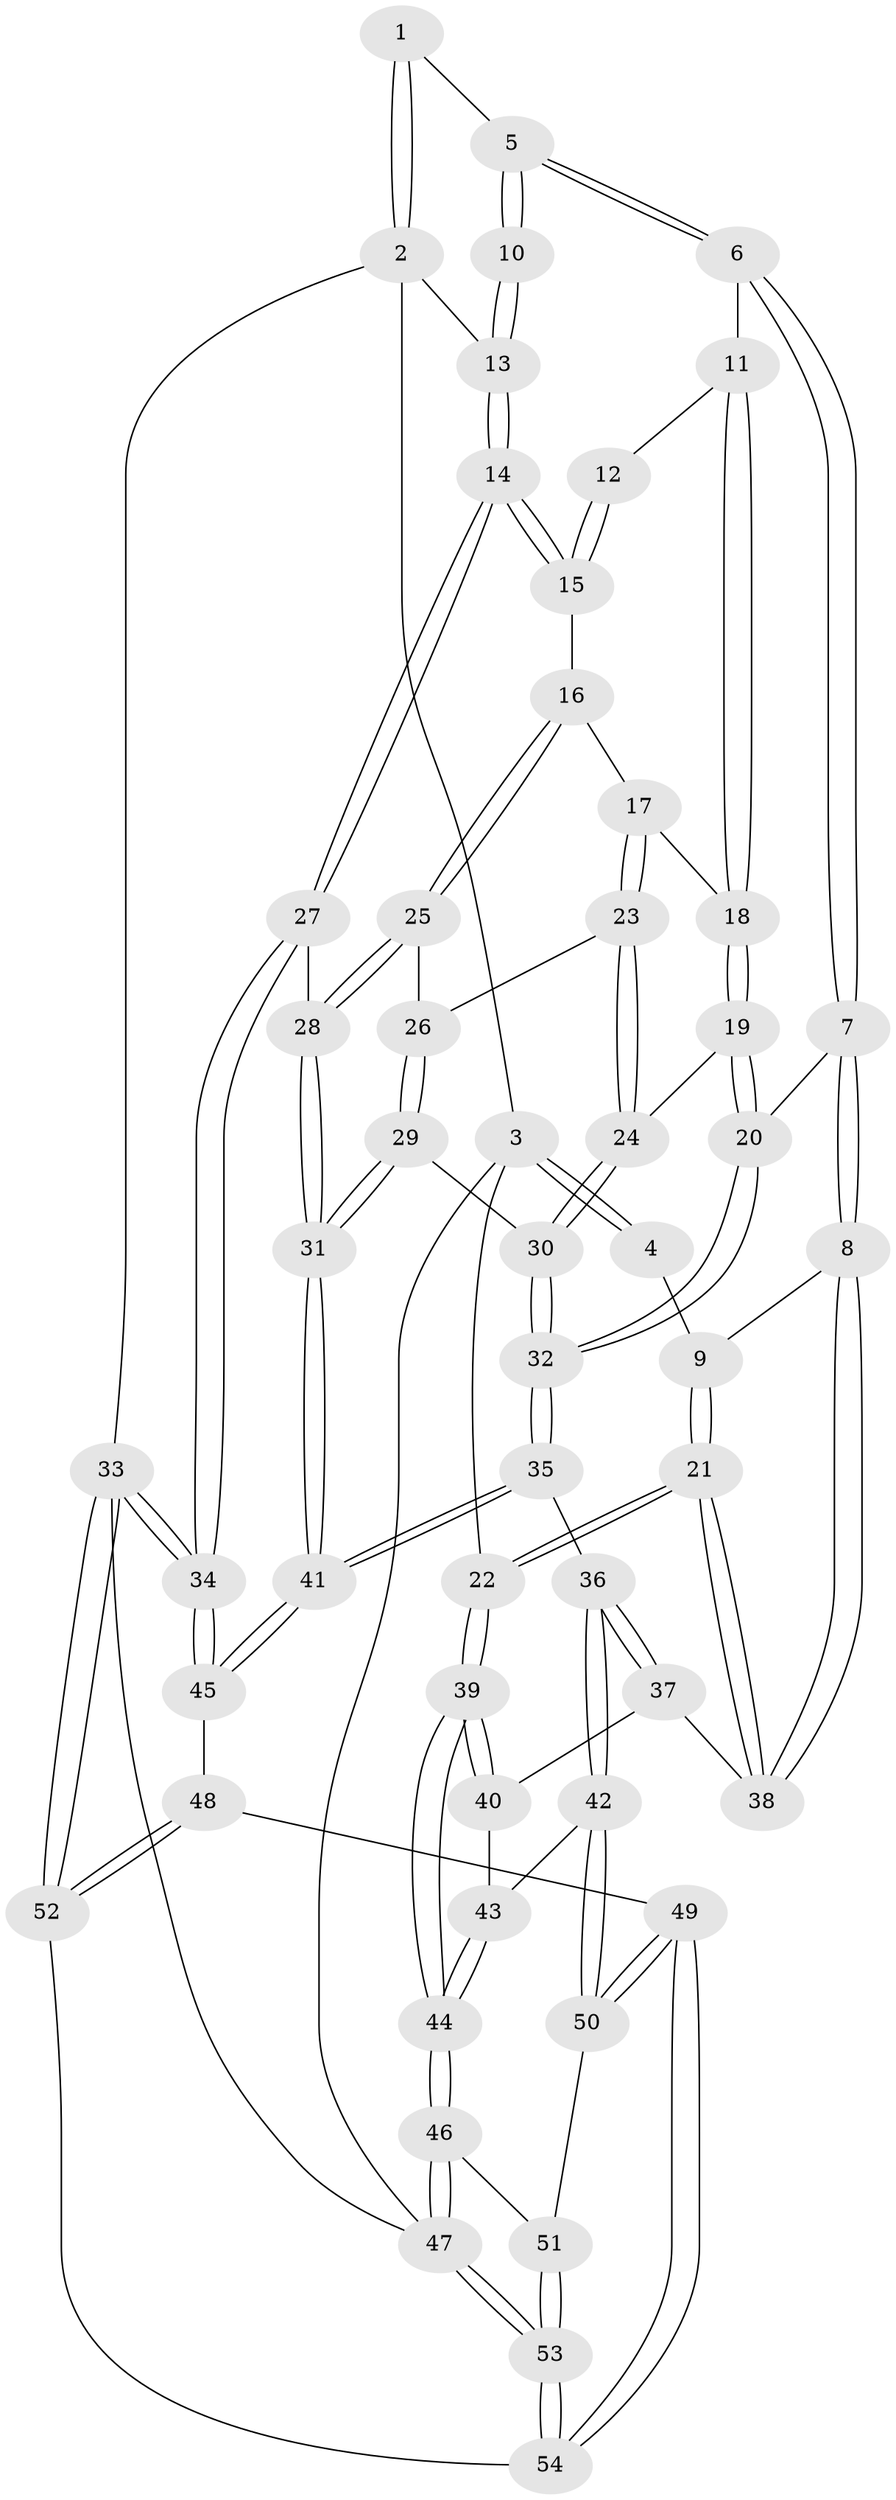// Generated by graph-tools (version 1.1) at 2025/03/03/09/25 03:03:12]
// undirected, 54 vertices, 132 edges
graph export_dot {
graph [start="1"]
  node [color=gray90,style=filled];
  1 [pos="+0.4082185468095787+0"];
  2 [pos="+1+0"];
  3 [pos="+0+0"];
  4 [pos="+0+0"];
  5 [pos="+0.48573430275171137+0.10441069321886631"];
  6 [pos="+0.4848280655676167+0.11699085701400003"];
  7 [pos="+0.3885906102292331+0.2528613178124047"];
  8 [pos="+0.32303425699082505+0.27702744822389735"];
  9 [pos="+0.1887074817683297+0.1483313306204471"];
  10 [pos="+0.7196482023419638+0.019817678460173304"];
  11 [pos="+0.5885946840227353+0.1651163110613985"];
  12 [pos="+0.6121649326520322+0.16011384042634064"];
  13 [pos="+1+0"];
  14 [pos="+1+0"];
  15 [pos="+0.8645273379796037+0.13857291664841548"];
  16 [pos="+0.7468285242273864+0.2565755891954711"];
  17 [pos="+0.6597731383323259+0.2732560225518091"];
  18 [pos="+0.6286383495582298+0.23732384519737174"];
  19 [pos="+0.5046656203784677+0.30548945400877975"];
  20 [pos="+0.39165534143965797+0.25497188704035273"];
  21 [pos="+0+0.39929198031449936"];
  22 [pos="+0+0.40825103041757044"];
  23 [pos="+0.6267188841843353+0.32971536738288604"];
  24 [pos="+0.581711093857081+0.3524435453299207"];
  25 [pos="+0.7494407073709377+0.3573631666583114"];
  26 [pos="+0.6896455761687751+0.37943897450150876"];
  27 [pos="+1+0.39074552880735247"];
  28 [pos="+0.8590846646219363+0.47448201511727595"];
  29 [pos="+0.6882088447723747+0.3873963667335637"];
  30 [pos="+0.5807786653484496+0.44808585265402057"];
  31 [pos="+0.7183860051266433+0.6023630603381098"];
  32 [pos="+0.5654281252147467+0.5463937413269321"];
  33 [pos="+1+1"];
  34 [pos="+1+1"];
  35 [pos="+0.5656181792799779+0.5498426002689382"];
  36 [pos="+0.4561883770062819+0.5341786695736013"];
  37 [pos="+0.30941799551661314+0.33180360084265054"];
  38 [pos="+0.3120910980135575+0.30317618530757157"];
  39 [pos="+0+0.5804922904680353"];
  40 [pos="+0.26046125039312384+0.4320945400658649"];
  41 [pos="+0.6704011923130385+0.6624319528030498"];
  42 [pos="+0.31870598605766326+0.6061822409054343"];
  43 [pos="+0.2880512662758118+0.5646042202854883"];
  44 [pos="+0+0.5991383729261364"];
  45 [pos="+0.6704968384112953+0.664913938526828"];
  46 [pos="+0+0.6437527782230518"];
  47 [pos="+0+1"];
  48 [pos="+0.6152018329418385+0.7300330630579336"];
  49 [pos="+0.3101038357626114+0.7989091745937622"];
  50 [pos="+0.29760272911241265+0.787671992561212"];
  51 [pos="+0.2555053894082217+0.7815020627236704"];
  52 [pos="+0.6075256246720125+1"];
  53 [pos="+0+1"];
  54 [pos="+0.3454336996530387+1"];
  1 -- 2;
  1 -- 2;
  1 -- 5;
  2 -- 3;
  2 -- 13;
  2 -- 33;
  3 -- 4;
  3 -- 4;
  3 -- 22;
  3 -- 47;
  4 -- 9;
  5 -- 6;
  5 -- 6;
  5 -- 10;
  5 -- 10;
  6 -- 7;
  6 -- 7;
  6 -- 11;
  7 -- 8;
  7 -- 8;
  7 -- 20;
  8 -- 9;
  8 -- 38;
  8 -- 38;
  9 -- 21;
  9 -- 21;
  10 -- 13;
  10 -- 13;
  11 -- 12;
  11 -- 18;
  11 -- 18;
  12 -- 15;
  12 -- 15;
  13 -- 14;
  13 -- 14;
  14 -- 15;
  14 -- 15;
  14 -- 27;
  14 -- 27;
  15 -- 16;
  16 -- 17;
  16 -- 25;
  16 -- 25;
  17 -- 18;
  17 -- 23;
  17 -- 23;
  18 -- 19;
  18 -- 19;
  19 -- 20;
  19 -- 20;
  19 -- 24;
  20 -- 32;
  20 -- 32;
  21 -- 22;
  21 -- 22;
  21 -- 38;
  21 -- 38;
  22 -- 39;
  22 -- 39;
  23 -- 24;
  23 -- 24;
  23 -- 26;
  24 -- 30;
  24 -- 30;
  25 -- 26;
  25 -- 28;
  25 -- 28;
  26 -- 29;
  26 -- 29;
  27 -- 28;
  27 -- 34;
  27 -- 34;
  28 -- 31;
  28 -- 31;
  29 -- 30;
  29 -- 31;
  29 -- 31;
  30 -- 32;
  30 -- 32;
  31 -- 41;
  31 -- 41;
  32 -- 35;
  32 -- 35;
  33 -- 34;
  33 -- 34;
  33 -- 52;
  33 -- 52;
  33 -- 47;
  34 -- 45;
  34 -- 45;
  35 -- 36;
  35 -- 41;
  35 -- 41;
  36 -- 37;
  36 -- 37;
  36 -- 42;
  36 -- 42;
  37 -- 38;
  37 -- 40;
  39 -- 40;
  39 -- 40;
  39 -- 44;
  39 -- 44;
  40 -- 43;
  41 -- 45;
  41 -- 45;
  42 -- 43;
  42 -- 50;
  42 -- 50;
  43 -- 44;
  43 -- 44;
  44 -- 46;
  44 -- 46;
  45 -- 48;
  46 -- 47;
  46 -- 47;
  46 -- 51;
  47 -- 53;
  47 -- 53;
  48 -- 49;
  48 -- 52;
  48 -- 52;
  49 -- 50;
  49 -- 50;
  49 -- 54;
  49 -- 54;
  50 -- 51;
  51 -- 53;
  51 -- 53;
  52 -- 54;
  53 -- 54;
  53 -- 54;
}
